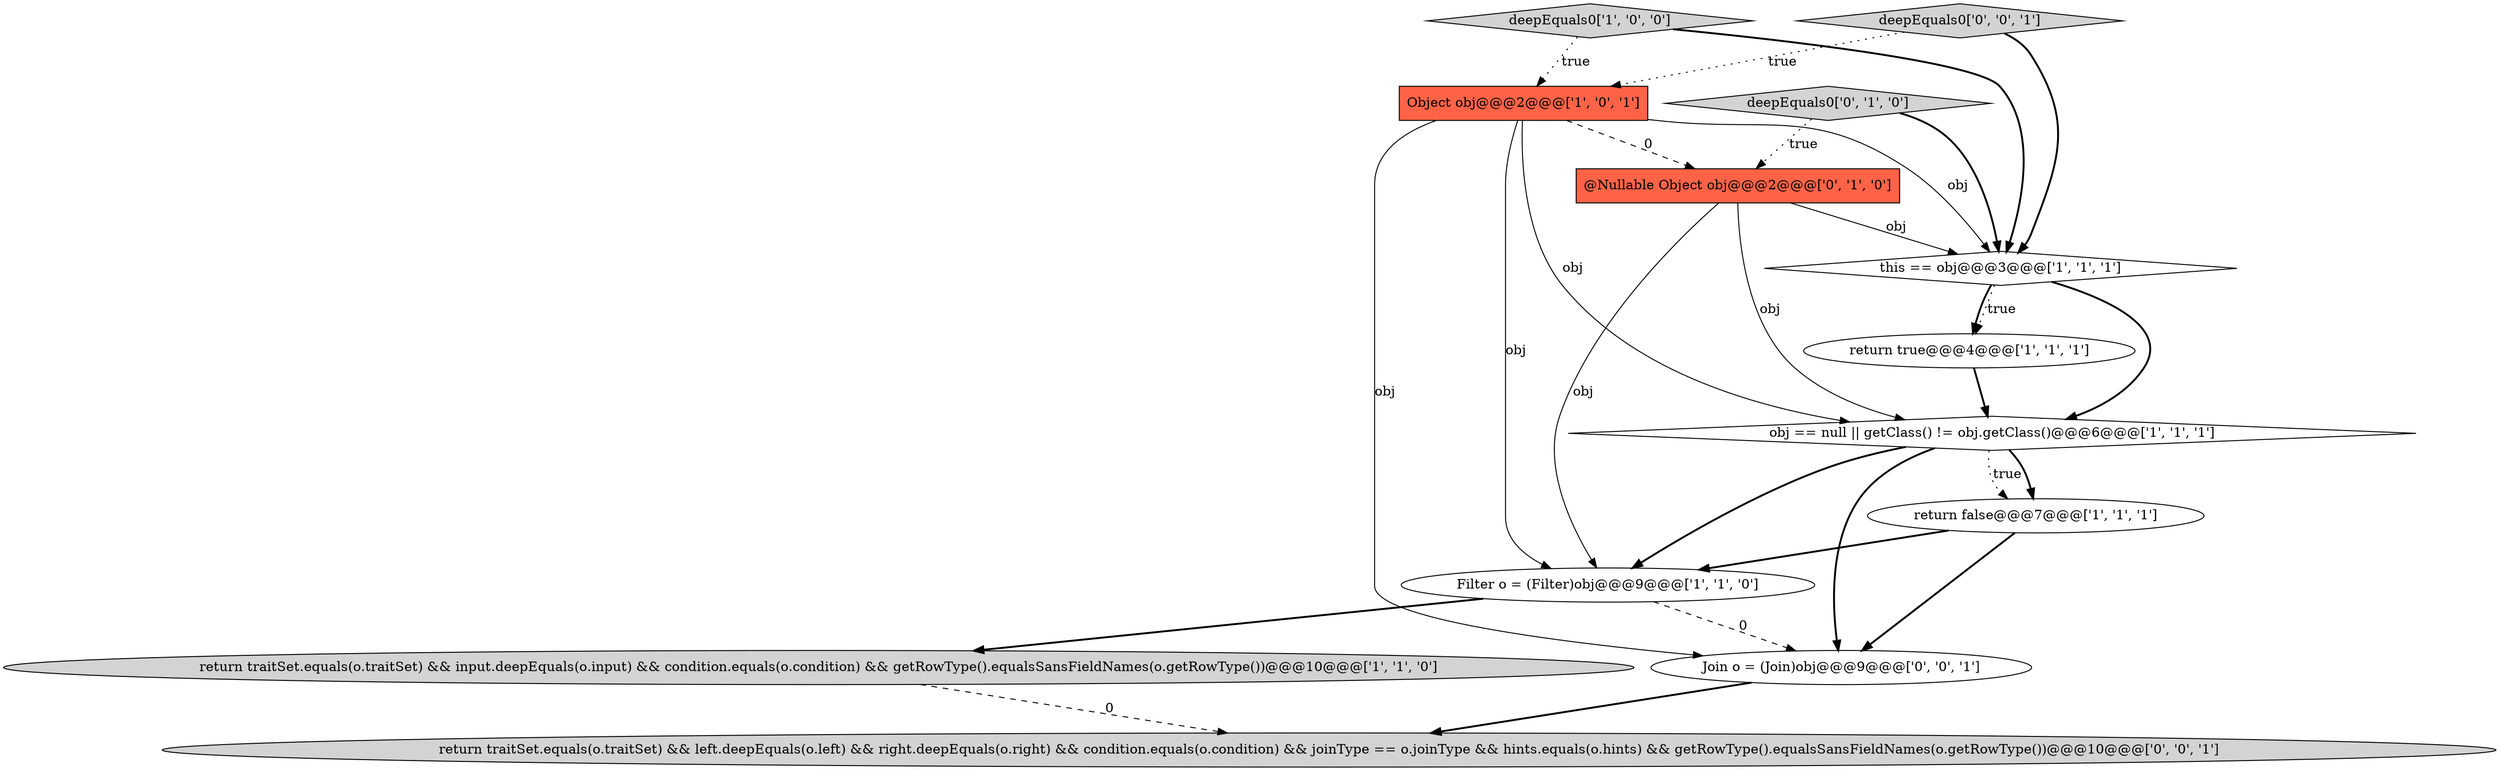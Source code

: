 digraph {
10 [style = filled, label = "Join o = (Join)obj@@@9@@@['0', '0', '1']", fillcolor = white, shape = ellipse image = "AAA0AAABBB3BBB"];
1 [style = filled, label = "return false@@@7@@@['1', '1', '1']", fillcolor = white, shape = ellipse image = "AAA0AAABBB1BBB"];
3 [style = filled, label = "this == obj@@@3@@@['1', '1', '1']", fillcolor = white, shape = diamond image = "AAA0AAABBB1BBB"];
8 [style = filled, label = "deepEquals0['0', '1', '0']", fillcolor = lightgray, shape = diamond image = "AAA0AAABBB2BBB"];
11 [style = filled, label = "deepEquals0['0', '0', '1']", fillcolor = lightgray, shape = diamond image = "AAA0AAABBB3BBB"];
9 [style = filled, label = "@Nullable Object obj@@@2@@@['0', '1', '0']", fillcolor = tomato, shape = box image = "AAA1AAABBB2BBB"];
2 [style = filled, label = "return true@@@4@@@['1', '1', '1']", fillcolor = white, shape = ellipse image = "AAA0AAABBB1BBB"];
6 [style = filled, label = "Filter o = (Filter)obj@@@9@@@['1', '1', '0']", fillcolor = white, shape = ellipse image = "AAA0AAABBB1BBB"];
5 [style = filled, label = "obj == null || getClass() != obj.getClass()@@@6@@@['1', '1', '1']", fillcolor = white, shape = diamond image = "AAA0AAABBB1BBB"];
12 [style = filled, label = "return traitSet.equals(o.traitSet) && left.deepEquals(o.left) && right.deepEquals(o.right) && condition.equals(o.condition) && joinType == o.joinType && hints.equals(o.hints) && getRowType().equalsSansFieldNames(o.getRowType())@@@10@@@['0', '0', '1']", fillcolor = lightgray, shape = ellipse image = "AAA0AAABBB3BBB"];
0 [style = filled, label = "Object obj@@@2@@@['1', '0', '1']", fillcolor = tomato, shape = box image = "AAA0AAABBB1BBB"];
4 [style = filled, label = "return traitSet.equals(o.traitSet) && input.deepEquals(o.input) && condition.equals(o.condition) && getRowType().equalsSansFieldNames(o.getRowType())@@@10@@@['1', '1', '0']", fillcolor = lightgray, shape = ellipse image = "AAA0AAABBB1BBB"];
7 [style = filled, label = "deepEquals0['1', '0', '0']", fillcolor = lightgray, shape = diamond image = "AAA0AAABBB1BBB"];
5->10 [style = bold, label=""];
9->5 [style = solid, label="obj"];
0->10 [style = solid, label="obj"];
0->6 [style = solid, label="obj"];
5->1 [style = dotted, label="true"];
8->3 [style = bold, label=""];
0->3 [style = solid, label="obj"];
9->6 [style = solid, label="obj"];
7->0 [style = dotted, label="true"];
7->3 [style = bold, label=""];
4->12 [style = dashed, label="0"];
6->10 [style = dashed, label="0"];
5->1 [style = bold, label=""];
6->4 [style = bold, label=""];
3->5 [style = bold, label=""];
1->6 [style = bold, label=""];
5->6 [style = bold, label=""];
3->2 [style = bold, label=""];
0->5 [style = solid, label="obj"];
11->3 [style = bold, label=""];
10->12 [style = bold, label=""];
11->0 [style = dotted, label="true"];
9->3 [style = solid, label="obj"];
8->9 [style = dotted, label="true"];
0->9 [style = dashed, label="0"];
1->10 [style = bold, label=""];
3->2 [style = dotted, label="true"];
2->5 [style = bold, label=""];
}

